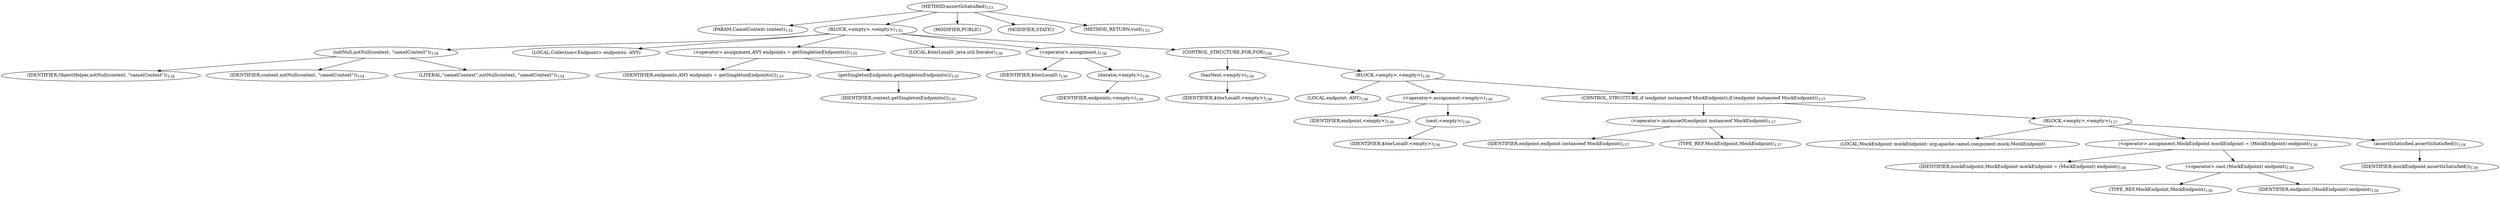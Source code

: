 digraph "assertIsSatisfied" {  
"401" [label = <(METHOD,assertIsSatisfied)<SUB>133</SUB>> ]
"402" [label = <(PARAM,CamelContext context)<SUB>133</SUB>> ]
"403" [label = <(BLOCK,&lt;empty&gt;,&lt;empty&gt;)<SUB>133</SUB>> ]
"404" [label = <(notNull,notNull(context, &quot;camelContext&quot;))<SUB>134</SUB>> ]
"405" [label = <(IDENTIFIER,ObjectHelper,notNull(context, &quot;camelContext&quot;))<SUB>134</SUB>> ]
"406" [label = <(IDENTIFIER,context,notNull(context, &quot;camelContext&quot;))<SUB>134</SUB>> ]
"407" [label = <(LITERAL,&quot;camelContext&quot;,notNull(context, &quot;camelContext&quot;))<SUB>134</SUB>> ]
"408" [label = <(LOCAL,Collection&lt;Endpoint&gt; endpoints: ANY)> ]
"409" [label = <(&lt;operator&gt;.assignment,ANY endpoints = getSingletonEndpoints())<SUB>135</SUB>> ]
"410" [label = <(IDENTIFIER,endpoints,ANY endpoints = getSingletonEndpoints())<SUB>135</SUB>> ]
"411" [label = <(getSingletonEndpoints,getSingletonEndpoints())<SUB>135</SUB>> ]
"412" [label = <(IDENTIFIER,context,getSingletonEndpoints())<SUB>135</SUB>> ]
"413" [label = <(LOCAL,$iterLocal0: java.util.Iterator)<SUB>136</SUB>> ]
"414" [label = <(&lt;operator&gt;.assignment,)<SUB>136</SUB>> ]
"415" [label = <(IDENTIFIER,$iterLocal0,)<SUB>136</SUB>> ]
"416" [label = <(iterator,&lt;empty&gt;)<SUB>136</SUB>> ]
"417" [label = <(IDENTIFIER,endpoints,&lt;empty&gt;)<SUB>136</SUB>> ]
"418" [label = <(CONTROL_STRUCTURE,FOR,FOR)<SUB>136</SUB>> ]
"419" [label = <(hasNext,&lt;empty&gt;)<SUB>136</SUB>> ]
"420" [label = <(IDENTIFIER,$iterLocal0,&lt;empty&gt;)<SUB>136</SUB>> ]
"421" [label = <(BLOCK,&lt;empty&gt;,&lt;empty&gt;)<SUB>136</SUB>> ]
"422" [label = <(LOCAL,endpoint: ANY)<SUB>136</SUB>> ]
"423" [label = <(&lt;operator&gt;.assignment,&lt;empty&gt;)<SUB>136</SUB>> ]
"424" [label = <(IDENTIFIER,endpoint,&lt;empty&gt;)<SUB>136</SUB>> ]
"425" [label = <(next,&lt;empty&gt;)<SUB>136</SUB>> ]
"426" [label = <(IDENTIFIER,$iterLocal0,&lt;empty&gt;)<SUB>136</SUB>> ]
"427" [label = <(CONTROL_STRUCTURE,if (endpoint instanceof MockEndpoint),if (endpoint instanceof MockEndpoint))<SUB>137</SUB>> ]
"428" [label = <(&lt;operator&gt;.instanceOf,endpoint instanceof MockEndpoint)<SUB>137</SUB>> ]
"429" [label = <(IDENTIFIER,endpoint,endpoint instanceof MockEndpoint)<SUB>137</SUB>> ]
"430" [label = <(TYPE_REF,MockEndpoint,MockEndpoint)<SUB>137</SUB>> ]
"431" [label = <(BLOCK,&lt;empty&gt;,&lt;empty&gt;)<SUB>137</SUB>> ]
"432" [label = <(LOCAL,MockEndpoint mockEndpoint: org.apache.camel.component.mock.MockEndpoint)> ]
"433" [label = <(&lt;operator&gt;.assignment,MockEndpoint mockEndpoint = (MockEndpoint) endpoint)<SUB>138</SUB>> ]
"434" [label = <(IDENTIFIER,mockEndpoint,MockEndpoint mockEndpoint = (MockEndpoint) endpoint)<SUB>138</SUB>> ]
"435" [label = <(&lt;operator&gt;.cast,(MockEndpoint) endpoint)<SUB>138</SUB>> ]
"436" [label = <(TYPE_REF,MockEndpoint,MockEndpoint)<SUB>138</SUB>> ]
"437" [label = <(IDENTIFIER,endpoint,(MockEndpoint) endpoint)<SUB>138</SUB>> ]
"438" [label = <(assertIsSatisfied,assertIsSatisfied())<SUB>139</SUB>> ]
"439" [label = <(IDENTIFIER,mockEndpoint,assertIsSatisfied())<SUB>139</SUB>> ]
"440" [label = <(MODIFIER,PUBLIC)> ]
"441" [label = <(MODIFIER,STATIC)> ]
"442" [label = <(METHOD_RETURN,void)<SUB>133</SUB>> ]
  "401" -> "402" 
  "401" -> "403" 
  "401" -> "440" 
  "401" -> "441" 
  "401" -> "442" 
  "403" -> "404" 
  "403" -> "408" 
  "403" -> "409" 
  "403" -> "413" 
  "403" -> "414" 
  "403" -> "418" 
  "404" -> "405" 
  "404" -> "406" 
  "404" -> "407" 
  "409" -> "410" 
  "409" -> "411" 
  "411" -> "412" 
  "414" -> "415" 
  "414" -> "416" 
  "416" -> "417" 
  "418" -> "419" 
  "418" -> "421" 
  "419" -> "420" 
  "421" -> "422" 
  "421" -> "423" 
  "421" -> "427" 
  "423" -> "424" 
  "423" -> "425" 
  "425" -> "426" 
  "427" -> "428" 
  "427" -> "431" 
  "428" -> "429" 
  "428" -> "430" 
  "431" -> "432" 
  "431" -> "433" 
  "431" -> "438" 
  "433" -> "434" 
  "433" -> "435" 
  "435" -> "436" 
  "435" -> "437" 
  "438" -> "439" 
}
